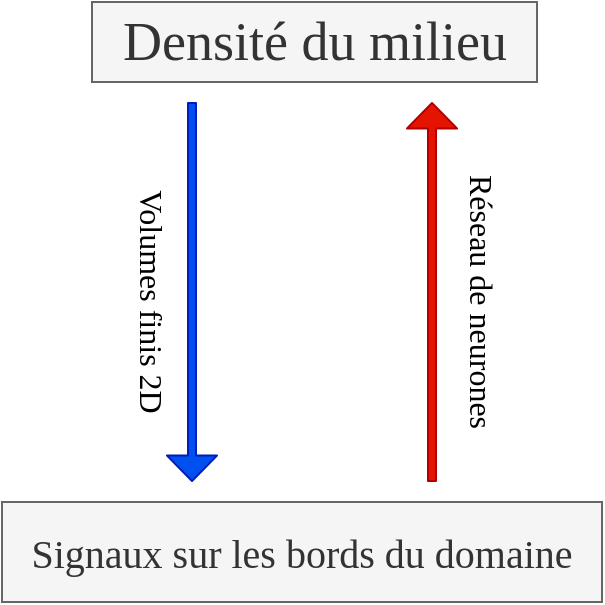 <mxfile version="13.7.3" type="device" pages="2"><diagram id="PKwAXoRtWrEj2HzLsKO-" name="Page-1"><mxGraphModel dx="613" dy="544" grid="1" gridSize="10" guides="1" tooltips="1" connect="1" arrows="1" fold="1" page="1" pageScale="1" pageWidth="1169" pageHeight="827" math="0" shadow="0"><root><mxCell id="0"/><mxCell id="1" parent="0"/><mxCell id="vzCshViDWuyPSij0Qn6D-1" value="&lt;font face=&quot;Iwona&quot; style=&quot;font-size: 27px&quot;&gt;Densité du milieu&lt;/font&gt;" style="text;html=1;strokeColor=#666666;fillColor=#f5f5f5;align=center;verticalAlign=middle;whiteSpace=wrap;rounded=0;fontColor=#333333;" parent="1" vertex="1"><mxGeometry x="450" y="190" width="222.5" height="40" as="geometry"/></mxCell><mxCell id="vzCshViDWuyPSij0Qn6D-4" value="&lt;font face=&quot;Iwona&quot; style=&quot;font-size: 20px&quot;&gt;Signaux sur les bords du domaine&lt;/font&gt;" style="text;html=1;strokeColor=#666666;fillColor=#f5f5f5;align=center;verticalAlign=middle;whiteSpace=wrap;rounded=0;fontColor=#333333;" parent="1" vertex="1"><mxGeometry x="405" y="440" width="300" height="50" as="geometry"/></mxCell><mxCell id="vzCshViDWuyPSij0Qn6D-5" value="&lt;font style=&quot;font-size: 16px&quot; face=&quot;Iwona&quot;&gt;Volumes finis 2D&lt;/font&gt;" style="text;html=1;strokeColor=none;fillColor=none;align=center;verticalAlign=middle;whiteSpace=wrap;rounded=0;rotation=90;" parent="1" vertex="1"><mxGeometry x="390" y="330" width="180" height="20" as="geometry"/></mxCell><mxCell id="SD13PBIK1uab6roTSrXH-7" value="&lt;font style=&quot;font-size: 16px&quot; face=&quot;Iwona&quot;&gt;Réseau de neurones&lt;/font&gt;" style="text;html=1;strokeColor=none;fillColor=none;align=center;verticalAlign=middle;whiteSpace=wrap;rounded=0;rotation=90;" parent="1" vertex="1"><mxGeometry x="570" y="330" width="150" height="20" as="geometry"/></mxCell><mxCell id="aUkv7WhHP2pzB5a5cPEs-1" value="" style="shape=flexArrow;endArrow=classic;html=1;width=4;endSize=3.903;fillColor=#0050ef;strokeColor=#001DBC;" edge="1" parent="1"><mxGeometry width="50" height="50" relative="1" as="geometry"><mxPoint x="500" y="240" as="sourcePoint"/><mxPoint x="500" y="430" as="targetPoint"/></mxGeometry></mxCell><mxCell id="aUkv7WhHP2pzB5a5cPEs-2" value="" style="shape=flexArrow;endArrow=classic;html=1;width=4;endSize=3.903;fillColor=#e51400;strokeColor=#B20000;" edge="1" parent="1"><mxGeometry width="50" height="50" relative="1" as="geometry"><mxPoint x="620" y="430" as="sourcePoint"/><mxPoint x="620" y="240" as="targetPoint"/></mxGeometry></mxCell></root></mxGraphModel></diagram><diagram id="z-kqgpon8-Tmm6Z79Baf" name="Page-2"><mxGraphModel dx="1072" dy="952" grid="1" gridSize="10" guides="1" tooltips="1" connect="1" arrows="1" fold="1" page="1" pageScale="1" pageWidth="1169" pageHeight="827" math="0" shadow="0"><root><mxCell id="QjM0fO9tsqXelPBQFV6p-0"/><mxCell id="QjM0fO9tsqXelPBQFV6p-1" parent="QjM0fO9tsqXelPBQFV6p-0"/><mxCell id="QjM0fO9tsqXelPBQFV6p-2" value="" style="shape=flexArrow;endArrow=classic;html=1;" edge="1" parent="QjM0fO9tsqXelPBQFV6p-1"><mxGeometry width="50" height="50" relative="1" as="geometry"><mxPoint x="554.5" y="430" as="sourcePoint"/><mxPoint x="555" y="570" as="targetPoint"/></mxGeometry></mxCell><mxCell id="QjM0fO9tsqXelPBQFV6p-3" value="&lt;font face=&quot;Iwona&quot; style=&quot;font-size: 27px&quot;&gt;Densité&lt;/font&gt;" style="text;html=1;strokeColor=#6c8ebf;fillColor=#dae8fc;align=center;verticalAlign=middle;whiteSpace=wrap;rounded=0;" vertex="1" parent="QjM0fO9tsqXelPBQFV6p-1"><mxGeometry x="500" y="570" width="110" height="40" as="geometry"/></mxCell><mxCell id="QjM0fO9tsqXelPBQFV6p-4" value="&lt;font face=&quot;Iwona&quot; style=&quot;font-size: 20px&quot;&gt;Signaux sur les bords du domaine&lt;/font&gt;" style="text;html=1;strokeColor=#b85450;fillColor=#f8cecc;align=center;verticalAlign=middle;whiteSpace=wrap;rounded=0;" vertex="1" parent="QjM0fO9tsqXelPBQFV6p-1"><mxGeometry x="405" y="380" width="300" height="50" as="geometry"/></mxCell><mxCell id="QjM0fO9tsqXelPBQFV6p-5" value="&lt;font face=&quot;Iwona&quot;&gt;&lt;span style=&quot;font-size: 16px&quot;&gt;Réseau&lt;/span&gt;&lt;/font&gt;" style="text;html=1;strokeColor=none;fillColor=none;align=center;verticalAlign=middle;whiteSpace=wrap;rounded=0;direction=west;rotation=90;" vertex="1" parent="QjM0fO9tsqXelPBQFV6p-1"><mxGeometry x="500" y="490" width="150" height="20" as="geometry"/></mxCell><mxCell id="QgwWkgz8-7nywk_L4d0M-0" value="&lt;font face=&quot;Iwona&quot;&gt;&lt;span style=&quot;font-size: 16px&quot;&gt;de neurones&lt;/span&gt;&lt;/font&gt;" style="text;html=1;strokeColor=none;fillColor=none;align=center;verticalAlign=middle;whiteSpace=wrap;rounded=0;direction=west;rotation=90;" vertex="1" parent="QjM0fO9tsqXelPBQFV6p-1"><mxGeometry x="470" y="490" width="150" height="20" as="geometry"/></mxCell></root></mxGraphModel></diagram></mxfile>